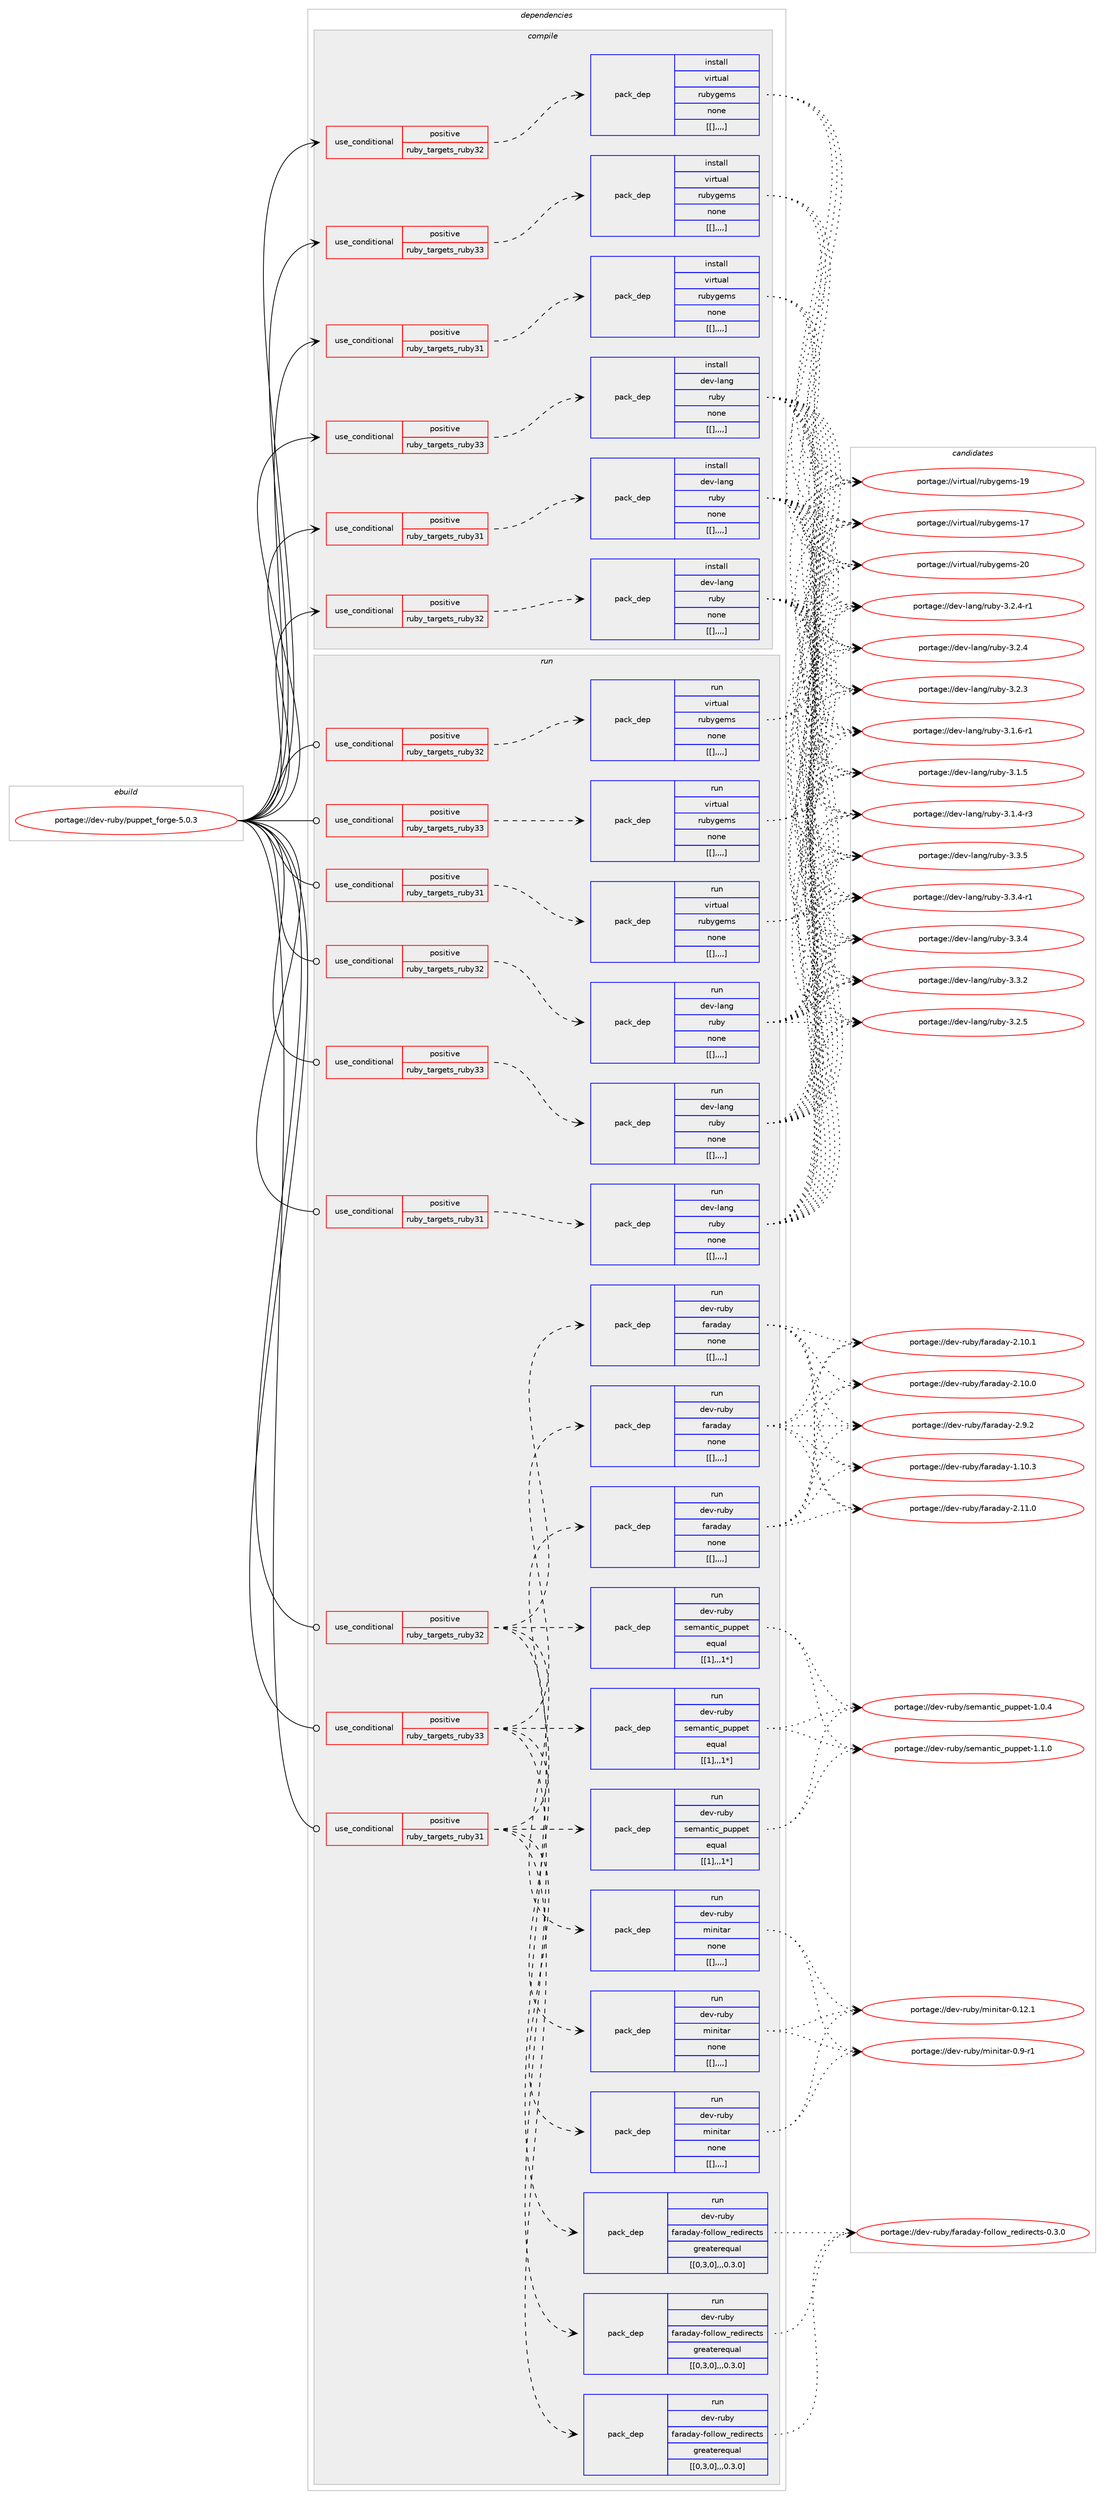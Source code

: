 digraph prolog {

# *************
# Graph options
# *************

newrank=true;
concentrate=true;
compound=true;
graph [rankdir=LR,fontname=Helvetica,fontsize=10,ranksep=1.5];#, ranksep=2.5, nodesep=0.2];
edge  [arrowhead=vee];
node  [fontname=Helvetica,fontsize=10];

# **********
# The ebuild
# **********

subgraph cluster_leftcol {
color=gray;
label=<<i>ebuild</i>>;
id [label="portage://dev-ruby/puppet_forge-5.0.3", color=red, width=4, href="../dev-ruby/puppet_forge-5.0.3.svg"];
}

# ****************
# The dependencies
# ****************

subgraph cluster_midcol {
color=gray;
label=<<i>dependencies</i>>;
subgraph cluster_compile {
fillcolor="#eeeeee";
style=filled;
label=<<i>compile</i>>;
subgraph cond54467 {
dependency198258 [label=<<TABLE BORDER="0" CELLBORDER="1" CELLSPACING="0" CELLPADDING="4"><TR><TD ROWSPAN="3" CELLPADDING="10">use_conditional</TD></TR><TR><TD>positive</TD></TR><TR><TD>ruby_targets_ruby31</TD></TR></TABLE>>, shape=none, color=red];
subgraph pack142446 {
dependency198259 [label=<<TABLE BORDER="0" CELLBORDER="1" CELLSPACING="0" CELLPADDING="4" WIDTH="220"><TR><TD ROWSPAN="6" CELLPADDING="30">pack_dep</TD></TR><TR><TD WIDTH="110">install</TD></TR><TR><TD>dev-lang</TD></TR><TR><TD>ruby</TD></TR><TR><TD>none</TD></TR><TR><TD>[[],,,,]</TD></TR></TABLE>>, shape=none, color=blue];
}
dependency198258:e -> dependency198259:w [weight=20,style="dashed",arrowhead="vee"];
}
id:e -> dependency198258:w [weight=20,style="solid",arrowhead="vee"];
subgraph cond54468 {
dependency198260 [label=<<TABLE BORDER="0" CELLBORDER="1" CELLSPACING="0" CELLPADDING="4"><TR><TD ROWSPAN="3" CELLPADDING="10">use_conditional</TD></TR><TR><TD>positive</TD></TR><TR><TD>ruby_targets_ruby31</TD></TR></TABLE>>, shape=none, color=red];
subgraph pack142447 {
dependency198261 [label=<<TABLE BORDER="0" CELLBORDER="1" CELLSPACING="0" CELLPADDING="4" WIDTH="220"><TR><TD ROWSPAN="6" CELLPADDING="30">pack_dep</TD></TR><TR><TD WIDTH="110">install</TD></TR><TR><TD>virtual</TD></TR><TR><TD>rubygems</TD></TR><TR><TD>none</TD></TR><TR><TD>[[],,,,]</TD></TR></TABLE>>, shape=none, color=blue];
}
dependency198260:e -> dependency198261:w [weight=20,style="dashed",arrowhead="vee"];
}
id:e -> dependency198260:w [weight=20,style="solid",arrowhead="vee"];
subgraph cond54469 {
dependency198262 [label=<<TABLE BORDER="0" CELLBORDER="1" CELLSPACING="0" CELLPADDING="4"><TR><TD ROWSPAN="3" CELLPADDING="10">use_conditional</TD></TR><TR><TD>positive</TD></TR><TR><TD>ruby_targets_ruby32</TD></TR></TABLE>>, shape=none, color=red];
subgraph pack142448 {
dependency198263 [label=<<TABLE BORDER="0" CELLBORDER="1" CELLSPACING="0" CELLPADDING="4" WIDTH="220"><TR><TD ROWSPAN="6" CELLPADDING="30">pack_dep</TD></TR><TR><TD WIDTH="110">install</TD></TR><TR><TD>dev-lang</TD></TR><TR><TD>ruby</TD></TR><TR><TD>none</TD></TR><TR><TD>[[],,,,]</TD></TR></TABLE>>, shape=none, color=blue];
}
dependency198262:e -> dependency198263:w [weight=20,style="dashed",arrowhead="vee"];
}
id:e -> dependency198262:w [weight=20,style="solid",arrowhead="vee"];
subgraph cond54470 {
dependency198264 [label=<<TABLE BORDER="0" CELLBORDER="1" CELLSPACING="0" CELLPADDING="4"><TR><TD ROWSPAN="3" CELLPADDING="10">use_conditional</TD></TR><TR><TD>positive</TD></TR><TR><TD>ruby_targets_ruby32</TD></TR></TABLE>>, shape=none, color=red];
subgraph pack142449 {
dependency198265 [label=<<TABLE BORDER="0" CELLBORDER="1" CELLSPACING="0" CELLPADDING="4" WIDTH="220"><TR><TD ROWSPAN="6" CELLPADDING="30">pack_dep</TD></TR><TR><TD WIDTH="110">install</TD></TR><TR><TD>virtual</TD></TR><TR><TD>rubygems</TD></TR><TR><TD>none</TD></TR><TR><TD>[[],,,,]</TD></TR></TABLE>>, shape=none, color=blue];
}
dependency198264:e -> dependency198265:w [weight=20,style="dashed",arrowhead="vee"];
}
id:e -> dependency198264:w [weight=20,style="solid",arrowhead="vee"];
subgraph cond54471 {
dependency198266 [label=<<TABLE BORDER="0" CELLBORDER="1" CELLSPACING="0" CELLPADDING="4"><TR><TD ROWSPAN="3" CELLPADDING="10">use_conditional</TD></TR><TR><TD>positive</TD></TR><TR><TD>ruby_targets_ruby33</TD></TR></TABLE>>, shape=none, color=red];
subgraph pack142450 {
dependency198267 [label=<<TABLE BORDER="0" CELLBORDER="1" CELLSPACING="0" CELLPADDING="4" WIDTH="220"><TR><TD ROWSPAN="6" CELLPADDING="30">pack_dep</TD></TR><TR><TD WIDTH="110">install</TD></TR><TR><TD>dev-lang</TD></TR><TR><TD>ruby</TD></TR><TR><TD>none</TD></TR><TR><TD>[[],,,,]</TD></TR></TABLE>>, shape=none, color=blue];
}
dependency198266:e -> dependency198267:w [weight=20,style="dashed",arrowhead="vee"];
}
id:e -> dependency198266:w [weight=20,style="solid",arrowhead="vee"];
subgraph cond54472 {
dependency198268 [label=<<TABLE BORDER="0" CELLBORDER="1" CELLSPACING="0" CELLPADDING="4"><TR><TD ROWSPAN="3" CELLPADDING="10">use_conditional</TD></TR><TR><TD>positive</TD></TR><TR><TD>ruby_targets_ruby33</TD></TR></TABLE>>, shape=none, color=red];
subgraph pack142451 {
dependency198269 [label=<<TABLE BORDER="0" CELLBORDER="1" CELLSPACING="0" CELLPADDING="4" WIDTH="220"><TR><TD ROWSPAN="6" CELLPADDING="30">pack_dep</TD></TR><TR><TD WIDTH="110">install</TD></TR><TR><TD>virtual</TD></TR><TR><TD>rubygems</TD></TR><TR><TD>none</TD></TR><TR><TD>[[],,,,]</TD></TR></TABLE>>, shape=none, color=blue];
}
dependency198268:e -> dependency198269:w [weight=20,style="dashed",arrowhead="vee"];
}
id:e -> dependency198268:w [weight=20,style="solid",arrowhead="vee"];
}
subgraph cluster_compileandrun {
fillcolor="#eeeeee";
style=filled;
label=<<i>compile and run</i>>;
}
subgraph cluster_run {
fillcolor="#eeeeee";
style=filled;
label=<<i>run</i>>;
subgraph cond54473 {
dependency198270 [label=<<TABLE BORDER="0" CELLBORDER="1" CELLSPACING="0" CELLPADDING="4"><TR><TD ROWSPAN="3" CELLPADDING="10">use_conditional</TD></TR><TR><TD>positive</TD></TR><TR><TD>ruby_targets_ruby31</TD></TR></TABLE>>, shape=none, color=red];
subgraph pack142452 {
dependency198271 [label=<<TABLE BORDER="0" CELLBORDER="1" CELLSPACING="0" CELLPADDING="4" WIDTH="220"><TR><TD ROWSPAN="6" CELLPADDING="30">pack_dep</TD></TR><TR><TD WIDTH="110">run</TD></TR><TR><TD>dev-lang</TD></TR><TR><TD>ruby</TD></TR><TR><TD>none</TD></TR><TR><TD>[[],,,,]</TD></TR></TABLE>>, shape=none, color=blue];
}
dependency198270:e -> dependency198271:w [weight=20,style="dashed",arrowhead="vee"];
}
id:e -> dependency198270:w [weight=20,style="solid",arrowhead="odot"];
subgraph cond54474 {
dependency198272 [label=<<TABLE BORDER="0" CELLBORDER="1" CELLSPACING="0" CELLPADDING="4"><TR><TD ROWSPAN="3" CELLPADDING="10">use_conditional</TD></TR><TR><TD>positive</TD></TR><TR><TD>ruby_targets_ruby31</TD></TR></TABLE>>, shape=none, color=red];
subgraph pack142453 {
dependency198273 [label=<<TABLE BORDER="0" CELLBORDER="1" CELLSPACING="0" CELLPADDING="4" WIDTH="220"><TR><TD ROWSPAN="6" CELLPADDING="30">pack_dep</TD></TR><TR><TD WIDTH="110">run</TD></TR><TR><TD>dev-ruby</TD></TR><TR><TD>faraday</TD></TR><TR><TD>none</TD></TR><TR><TD>[[],,,,]</TD></TR></TABLE>>, shape=none, color=blue];
}
dependency198272:e -> dependency198273:w [weight=20,style="dashed",arrowhead="vee"];
subgraph pack142454 {
dependency198274 [label=<<TABLE BORDER="0" CELLBORDER="1" CELLSPACING="0" CELLPADDING="4" WIDTH="220"><TR><TD ROWSPAN="6" CELLPADDING="30">pack_dep</TD></TR><TR><TD WIDTH="110">run</TD></TR><TR><TD>dev-ruby</TD></TR><TR><TD>faraday-follow_redirects</TD></TR><TR><TD>greaterequal</TD></TR><TR><TD>[[0,3,0],,,0.3.0]</TD></TR></TABLE>>, shape=none, color=blue];
}
dependency198272:e -> dependency198274:w [weight=20,style="dashed",arrowhead="vee"];
subgraph pack142455 {
dependency198275 [label=<<TABLE BORDER="0" CELLBORDER="1" CELLSPACING="0" CELLPADDING="4" WIDTH="220"><TR><TD ROWSPAN="6" CELLPADDING="30">pack_dep</TD></TR><TR><TD WIDTH="110">run</TD></TR><TR><TD>dev-ruby</TD></TR><TR><TD>minitar</TD></TR><TR><TD>none</TD></TR><TR><TD>[[],,,,]</TD></TR></TABLE>>, shape=none, color=blue];
}
dependency198272:e -> dependency198275:w [weight=20,style="dashed",arrowhead="vee"];
subgraph pack142456 {
dependency198276 [label=<<TABLE BORDER="0" CELLBORDER="1" CELLSPACING="0" CELLPADDING="4" WIDTH="220"><TR><TD ROWSPAN="6" CELLPADDING="30">pack_dep</TD></TR><TR><TD WIDTH="110">run</TD></TR><TR><TD>dev-ruby</TD></TR><TR><TD>semantic_puppet</TD></TR><TR><TD>equal</TD></TR><TR><TD>[[1],,,1*]</TD></TR></TABLE>>, shape=none, color=blue];
}
dependency198272:e -> dependency198276:w [weight=20,style="dashed",arrowhead="vee"];
}
id:e -> dependency198272:w [weight=20,style="solid",arrowhead="odot"];
subgraph cond54475 {
dependency198277 [label=<<TABLE BORDER="0" CELLBORDER="1" CELLSPACING="0" CELLPADDING="4"><TR><TD ROWSPAN="3" CELLPADDING="10">use_conditional</TD></TR><TR><TD>positive</TD></TR><TR><TD>ruby_targets_ruby31</TD></TR></TABLE>>, shape=none, color=red];
subgraph pack142457 {
dependency198278 [label=<<TABLE BORDER="0" CELLBORDER="1" CELLSPACING="0" CELLPADDING="4" WIDTH="220"><TR><TD ROWSPAN="6" CELLPADDING="30">pack_dep</TD></TR><TR><TD WIDTH="110">run</TD></TR><TR><TD>virtual</TD></TR><TR><TD>rubygems</TD></TR><TR><TD>none</TD></TR><TR><TD>[[],,,,]</TD></TR></TABLE>>, shape=none, color=blue];
}
dependency198277:e -> dependency198278:w [weight=20,style="dashed",arrowhead="vee"];
}
id:e -> dependency198277:w [weight=20,style="solid",arrowhead="odot"];
subgraph cond54476 {
dependency198279 [label=<<TABLE BORDER="0" CELLBORDER="1" CELLSPACING="0" CELLPADDING="4"><TR><TD ROWSPAN="3" CELLPADDING="10">use_conditional</TD></TR><TR><TD>positive</TD></TR><TR><TD>ruby_targets_ruby32</TD></TR></TABLE>>, shape=none, color=red];
subgraph pack142458 {
dependency198280 [label=<<TABLE BORDER="0" CELLBORDER="1" CELLSPACING="0" CELLPADDING="4" WIDTH="220"><TR><TD ROWSPAN="6" CELLPADDING="30">pack_dep</TD></TR><TR><TD WIDTH="110">run</TD></TR><TR><TD>dev-lang</TD></TR><TR><TD>ruby</TD></TR><TR><TD>none</TD></TR><TR><TD>[[],,,,]</TD></TR></TABLE>>, shape=none, color=blue];
}
dependency198279:e -> dependency198280:w [weight=20,style="dashed",arrowhead="vee"];
}
id:e -> dependency198279:w [weight=20,style="solid",arrowhead="odot"];
subgraph cond54477 {
dependency198281 [label=<<TABLE BORDER="0" CELLBORDER="1" CELLSPACING="0" CELLPADDING="4"><TR><TD ROWSPAN="3" CELLPADDING="10">use_conditional</TD></TR><TR><TD>positive</TD></TR><TR><TD>ruby_targets_ruby32</TD></TR></TABLE>>, shape=none, color=red];
subgraph pack142459 {
dependency198282 [label=<<TABLE BORDER="0" CELLBORDER="1" CELLSPACING="0" CELLPADDING="4" WIDTH="220"><TR><TD ROWSPAN="6" CELLPADDING="30">pack_dep</TD></TR><TR><TD WIDTH="110">run</TD></TR><TR><TD>dev-ruby</TD></TR><TR><TD>faraday</TD></TR><TR><TD>none</TD></TR><TR><TD>[[],,,,]</TD></TR></TABLE>>, shape=none, color=blue];
}
dependency198281:e -> dependency198282:w [weight=20,style="dashed",arrowhead="vee"];
subgraph pack142460 {
dependency198283 [label=<<TABLE BORDER="0" CELLBORDER="1" CELLSPACING="0" CELLPADDING="4" WIDTH="220"><TR><TD ROWSPAN="6" CELLPADDING="30">pack_dep</TD></TR><TR><TD WIDTH="110">run</TD></TR><TR><TD>dev-ruby</TD></TR><TR><TD>faraday-follow_redirects</TD></TR><TR><TD>greaterequal</TD></TR><TR><TD>[[0,3,0],,,0.3.0]</TD></TR></TABLE>>, shape=none, color=blue];
}
dependency198281:e -> dependency198283:w [weight=20,style="dashed",arrowhead="vee"];
subgraph pack142461 {
dependency198284 [label=<<TABLE BORDER="0" CELLBORDER="1" CELLSPACING="0" CELLPADDING="4" WIDTH="220"><TR><TD ROWSPAN="6" CELLPADDING="30">pack_dep</TD></TR><TR><TD WIDTH="110">run</TD></TR><TR><TD>dev-ruby</TD></TR><TR><TD>minitar</TD></TR><TR><TD>none</TD></TR><TR><TD>[[],,,,]</TD></TR></TABLE>>, shape=none, color=blue];
}
dependency198281:e -> dependency198284:w [weight=20,style="dashed",arrowhead="vee"];
subgraph pack142462 {
dependency198285 [label=<<TABLE BORDER="0" CELLBORDER="1" CELLSPACING="0" CELLPADDING="4" WIDTH="220"><TR><TD ROWSPAN="6" CELLPADDING="30">pack_dep</TD></TR><TR><TD WIDTH="110">run</TD></TR><TR><TD>dev-ruby</TD></TR><TR><TD>semantic_puppet</TD></TR><TR><TD>equal</TD></TR><TR><TD>[[1],,,1*]</TD></TR></TABLE>>, shape=none, color=blue];
}
dependency198281:e -> dependency198285:w [weight=20,style="dashed",arrowhead="vee"];
}
id:e -> dependency198281:w [weight=20,style="solid",arrowhead="odot"];
subgraph cond54478 {
dependency198286 [label=<<TABLE BORDER="0" CELLBORDER="1" CELLSPACING="0" CELLPADDING="4"><TR><TD ROWSPAN="3" CELLPADDING="10">use_conditional</TD></TR><TR><TD>positive</TD></TR><TR><TD>ruby_targets_ruby32</TD></TR></TABLE>>, shape=none, color=red];
subgraph pack142463 {
dependency198287 [label=<<TABLE BORDER="0" CELLBORDER="1" CELLSPACING="0" CELLPADDING="4" WIDTH="220"><TR><TD ROWSPAN="6" CELLPADDING="30">pack_dep</TD></TR><TR><TD WIDTH="110">run</TD></TR><TR><TD>virtual</TD></TR><TR><TD>rubygems</TD></TR><TR><TD>none</TD></TR><TR><TD>[[],,,,]</TD></TR></TABLE>>, shape=none, color=blue];
}
dependency198286:e -> dependency198287:w [weight=20,style="dashed",arrowhead="vee"];
}
id:e -> dependency198286:w [weight=20,style="solid",arrowhead="odot"];
subgraph cond54479 {
dependency198288 [label=<<TABLE BORDER="0" CELLBORDER="1" CELLSPACING="0" CELLPADDING="4"><TR><TD ROWSPAN="3" CELLPADDING="10">use_conditional</TD></TR><TR><TD>positive</TD></TR><TR><TD>ruby_targets_ruby33</TD></TR></TABLE>>, shape=none, color=red];
subgraph pack142464 {
dependency198289 [label=<<TABLE BORDER="0" CELLBORDER="1" CELLSPACING="0" CELLPADDING="4" WIDTH="220"><TR><TD ROWSPAN="6" CELLPADDING="30">pack_dep</TD></TR><TR><TD WIDTH="110">run</TD></TR><TR><TD>dev-lang</TD></TR><TR><TD>ruby</TD></TR><TR><TD>none</TD></TR><TR><TD>[[],,,,]</TD></TR></TABLE>>, shape=none, color=blue];
}
dependency198288:e -> dependency198289:w [weight=20,style="dashed",arrowhead="vee"];
}
id:e -> dependency198288:w [weight=20,style="solid",arrowhead="odot"];
subgraph cond54480 {
dependency198290 [label=<<TABLE BORDER="0" CELLBORDER="1" CELLSPACING="0" CELLPADDING="4"><TR><TD ROWSPAN="3" CELLPADDING="10">use_conditional</TD></TR><TR><TD>positive</TD></TR><TR><TD>ruby_targets_ruby33</TD></TR></TABLE>>, shape=none, color=red];
subgraph pack142465 {
dependency198291 [label=<<TABLE BORDER="0" CELLBORDER="1" CELLSPACING="0" CELLPADDING="4" WIDTH="220"><TR><TD ROWSPAN="6" CELLPADDING="30">pack_dep</TD></TR><TR><TD WIDTH="110">run</TD></TR><TR><TD>dev-ruby</TD></TR><TR><TD>faraday</TD></TR><TR><TD>none</TD></TR><TR><TD>[[],,,,]</TD></TR></TABLE>>, shape=none, color=blue];
}
dependency198290:e -> dependency198291:w [weight=20,style="dashed",arrowhead="vee"];
subgraph pack142466 {
dependency198292 [label=<<TABLE BORDER="0" CELLBORDER="1" CELLSPACING="0" CELLPADDING="4" WIDTH="220"><TR><TD ROWSPAN="6" CELLPADDING="30">pack_dep</TD></TR><TR><TD WIDTH="110">run</TD></TR><TR><TD>dev-ruby</TD></TR><TR><TD>faraday-follow_redirects</TD></TR><TR><TD>greaterequal</TD></TR><TR><TD>[[0,3,0],,,0.3.0]</TD></TR></TABLE>>, shape=none, color=blue];
}
dependency198290:e -> dependency198292:w [weight=20,style="dashed",arrowhead="vee"];
subgraph pack142467 {
dependency198293 [label=<<TABLE BORDER="0" CELLBORDER="1" CELLSPACING="0" CELLPADDING="4" WIDTH="220"><TR><TD ROWSPAN="6" CELLPADDING="30">pack_dep</TD></TR><TR><TD WIDTH="110">run</TD></TR><TR><TD>dev-ruby</TD></TR><TR><TD>minitar</TD></TR><TR><TD>none</TD></TR><TR><TD>[[],,,,]</TD></TR></TABLE>>, shape=none, color=blue];
}
dependency198290:e -> dependency198293:w [weight=20,style="dashed",arrowhead="vee"];
subgraph pack142468 {
dependency198294 [label=<<TABLE BORDER="0" CELLBORDER="1" CELLSPACING="0" CELLPADDING="4" WIDTH="220"><TR><TD ROWSPAN="6" CELLPADDING="30">pack_dep</TD></TR><TR><TD WIDTH="110">run</TD></TR><TR><TD>dev-ruby</TD></TR><TR><TD>semantic_puppet</TD></TR><TR><TD>equal</TD></TR><TR><TD>[[1],,,1*]</TD></TR></TABLE>>, shape=none, color=blue];
}
dependency198290:e -> dependency198294:w [weight=20,style="dashed",arrowhead="vee"];
}
id:e -> dependency198290:w [weight=20,style="solid",arrowhead="odot"];
subgraph cond54481 {
dependency198295 [label=<<TABLE BORDER="0" CELLBORDER="1" CELLSPACING="0" CELLPADDING="4"><TR><TD ROWSPAN="3" CELLPADDING="10">use_conditional</TD></TR><TR><TD>positive</TD></TR><TR><TD>ruby_targets_ruby33</TD></TR></TABLE>>, shape=none, color=red];
subgraph pack142469 {
dependency198296 [label=<<TABLE BORDER="0" CELLBORDER="1" CELLSPACING="0" CELLPADDING="4" WIDTH="220"><TR><TD ROWSPAN="6" CELLPADDING="30">pack_dep</TD></TR><TR><TD WIDTH="110">run</TD></TR><TR><TD>virtual</TD></TR><TR><TD>rubygems</TD></TR><TR><TD>none</TD></TR><TR><TD>[[],,,,]</TD></TR></TABLE>>, shape=none, color=blue];
}
dependency198295:e -> dependency198296:w [weight=20,style="dashed",arrowhead="vee"];
}
id:e -> dependency198295:w [weight=20,style="solid",arrowhead="odot"];
}
}

# **************
# The candidates
# **************

subgraph cluster_choices {
rank=same;
color=gray;
label=<<i>candidates</i>>;

subgraph choice142446 {
color=black;
nodesep=1;
choice10010111845108971101034711411798121455146514653 [label="portage://dev-lang/ruby-3.3.5", color=red, width=4,href="../dev-lang/ruby-3.3.5.svg"];
choice100101118451089711010347114117981214551465146524511449 [label="portage://dev-lang/ruby-3.3.4-r1", color=red, width=4,href="../dev-lang/ruby-3.3.4-r1.svg"];
choice10010111845108971101034711411798121455146514652 [label="portage://dev-lang/ruby-3.3.4", color=red, width=4,href="../dev-lang/ruby-3.3.4.svg"];
choice10010111845108971101034711411798121455146514650 [label="portage://dev-lang/ruby-3.3.2", color=red, width=4,href="../dev-lang/ruby-3.3.2.svg"];
choice10010111845108971101034711411798121455146504653 [label="portage://dev-lang/ruby-3.2.5", color=red, width=4,href="../dev-lang/ruby-3.2.5.svg"];
choice100101118451089711010347114117981214551465046524511449 [label="portage://dev-lang/ruby-3.2.4-r1", color=red, width=4,href="../dev-lang/ruby-3.2.4-r1.svg"];
choice10010111845108971101034711411798121455146504652 [label="portage://dev-lang/ruby-3.2.4", color=red, width=4,href="../dev-lang/ruby-3.2.4.svg"];
choice10010111845108971101034711411798121455146504651 [label="portage://dev-lang/ruby-3.2.3", color=red, width=4,href="../dev-lang/ruby-3.2.3.svg"];
choice100101118451089711010347114117981214551464946544511449 [label="portage://dev-lang/ruby-3.1.6-r1", color=red, width=4,href="../dev-lang/ruby-3.1.6-r1.svg"];
choice10010111845108971101034711411798121455146494653 [label="portage://dev-lang/ruby-3.1.5", color=red, width=4,href="../dev-lang/ruby-3.1.5.svg"];
choice100101118451089711010347114117981214551464946524511451 [label="portage://dev-lang/ruby-3.1.4-r3", color=red, width=4,href="../dev-lang/ruby-3.1.4-r3.svg"];
dependency198259:e -> choice10010111845108971101034711411798121455146514653:w [style=dotted,weight="100"];
dependency198259:e -> choice100101118451089711010347114117981214551465146524511449:w [style=dotted,weight="100"];
dependency198259:e -> choice10010111845108971101034711411798121455146514652:w [style=dotted,weight="100"];
dependency198259:e -> choice10010111845108971101034711411798121455146514650:w [style=dotted,weight="100"];
dependency198259:e -> choice10010111845108971101034711411798121455146504653:w [style=dotted,weight="100"];
dependency198259:e -> choice100101118451089711010347114117981214551465046524511449:w [style=dotted,weight="100"];
dependency198259:e -> choice10010111845108971101034711411798121455146504652:w [style=dotted,weight="100"];
dependency198259:e -> choice10010111845108971101034711411798121455146504651:w [style=dotted,weight="100"];
dependency198259:e -> choice100101118451089711010347114117981214551464946544511449:w [style=dotted,weight="100"];
dependency198259:e -> choice10010111845108971101034711411798121455146494653:w [style=dotted,weight="100"];
dependency198259:e -> choice100101118451089711010347114117981214551464946524511451:w [style=dotted,weight="100"];
}
subgraph choice142447 {
color=black;
nodesep=1;
choice118105114116117971084711411798121103101109115455048 [label="portage://virtual/rubygems-20", color=red, width=4,href="../virtual/rubygems-20.svg"];
choice118105114116117971084711411798121103101109115454957 [label="portage://virtual/rubygems-19", color=red, width=4,href="../virtual/rubygems-19.svg"];
choice118105114116117971084711411798121103101109115454955 [label="portage://virtual/rubygems-17", color=red, width=4,href="../virtual/rubygems-17.svg"];
dependency198261:e -> choice118105114116117971084711411798121103101109115455048:w [style=dotted,weight="100"];
dependency198261:e -> choice118105114116117971084711411798121103101109115454957:w [style=dotted,weight="100"];
dependency198261:e -> choice118105114116117971084711411798121103101109115454955:w [style=dotted,weight="100"];
}
subgraph choice142448 {
color=black;
nodesep=1;
choice10010111845108971101034711411798121455146514653 [label="portage://dev-lang/ruby-3.3.5", color=red, width=4,href="../dev-lang/ruby-3.3.5.svg"];
choice100101118451089711010347114117981214551465146524511449 [label="portage://dev-lang/ruby-3.3.4-r1", color=red, width=4,href="../dev-lang/ruby-3.3.4-r1.svg"];
choice10010111845108971101034711411798121455146514652 [label="portage://dev-lang/ruby-3.3.4", color=red, width=4,href="../dev-lang/ruby-3.3.4.svg"];
choice10010111845108971101034711411798121455146514650 [label="portage://dev-lang/ruby-3.3.2", color=red, width=4,href="../dev-lang/ruby-3.3.2.svg"];
choice10010111845108971101034711411798121455146504653 [label="portage://dev-lang/ruby-3.2.5", color=red, width=4,href="../dev-lang/ruby-3.2.5.svg"];
choice100101118451089711010347114117981214551465046524511449 [label="portage://dev-lang/ruby-3.2.4-r1", color=red, width=4,href="../dev-lang/ruby-3.2.4-r1.svg"];
choice10010111845108971101034711411798121455146504652 [label="portage://dev-lang/ruby-3.2.4", color=red, width=4,href="../dev-lang/ruby-3.2.4.svg"];
choice10010111845108971101034711411798121455146504651 [label="portage://dev-lang/ruby-3.2.3", color=red, width=4,href="../dev-lang/ruby-3.2.3.svg"];
choice100101118451089711010347114117981214551464946544511449 [label="portage://dev-lang/ruby-3.1.6-r1", color=red, width=4,href="../dev-lang/ruby-3.1.6-r1.svg"];
choice10010111845108971101034711411798121455146494653 [label="portage://dev-lang/ruby-3.1.5", color=red, width=4,href="../dev-lang/ruby-3.1.5.svg"];
choice100101118451089711010347114117981214551464946524511451 [label="portage://dev-lang/ruby-3.1.4-r3", color=red, width=4,href="../dev-lang/ruby-3.1.4-r3.svg"];
dependency198263:e -> choice10010111845108971101034711411798121455146514653:w [style=dotted,weight="100"];
dependency198263:e -> choice100101118451089711010347114117981214551465146524511449:w [style=dotted,weight="100"];
dependency198263:e -> choice10010111845108971101034711411798121455146514652:w [style=dotted,weight="100"];
dependency198263:e -> choice10010111845108971101034711411798121455146514650:w [style=dotted,weight="100"];
dependency198263:e -> choice10010111845108971101034711411798121455146504653:w [style=dotted,weight="100"];
dependency198263:e -> choice100101118451089711010347114117981214551465046524511449:w [style=dotted,weight="100"];
dependency198263:e -> choice10010111845108971101034711411798121455146504652:w [style=dotted,weight="100"];
dependency198263:e -> choice10010111845108971101034711411798121455146504651:w [style=dotted,weight="100"];
dependency198263:e -> choice100101118451089711010347114117981214551464946544511449:w [style=dotted,weight="100"];
dependency198263:e -> choice10010111845108971101034711411798121455146494653:w [style=dotted,weight="100"];
dependency198263:e -> choice100101118451089711010347114117981214551464946524511451:w [style=dotted,weight="100"];
}
subgraph choice142449 {
color=black;
nodesep=1;
choice118105114116117971084711411798121103101109115455048 [label="portage://virtual/rubygems-20", color=red, width=4,href="../virtual/rubygems-20.svg"];
choice118105114116117971084711411798121103101109115454957 [label="portage://virtual/rubygems-19", color=red, width=4,href="../virtual/rubygems-19.svg"];
choice118105114116117971084711411798121103101109115454955 [label="portage://virtual/rubygems-17", color=red, width=4,href="../virtual/rubygems-17.svg"];
dependency198265:e -> choice118105114116117971084711411798121103101109115455048:w [style=dotted,weight="100"];
dependency198265:e -> choice118105114116117971084711411798121103101109115454957:w [style=dotted,weight="100"];
dependency198265:e -> choice118105114116117971084711411798121103101109115454955:w [style=dotted,weight="100"];
}
subgraph choice142450 {
color=black;
nodesep=1;
choice10010111845108971101034711411798121455146514653 [label="portage://dev-lang/ruby-3.3.5", color=red, width=4,href="../dev-lang/ruby-3.3.5.svg"];
choice100101118451089711010347114117981214551465146524511449 [label="portage://dev-lang/ruby-3.3.4-r1", color=red, width=4,href="../dev-lang/ruby-3.3.4-r1.svg"];
choice10010111845108971101034711411798121455146514652 [label="portage://dev-lang/ruby-3.3.4", color=red, width=4,href="../dev-lang/ruby-3.3.4.svg"];
choice10010111845108971101034711411798121455146514650 [label="portage://dev-lang/ruby-3.3.2", color=red, width=4,href="../dev-lang/ruby-3.3.2.svg"];
choice10010111845108971101034711411798121455146504653 [label="portage://dev-lang/ruby-3.2.5", color=red, width=4,href="../dev-lang/ruby-3.2.5.svg"];
choice100101118451089711010347114117981214551465046524511449 [label="portage://dev-lang/ruby-3.2.4-r1", color=red, width=4,href="../dev-lang/ruby-3.2.4-r1.svg"];
choice10010111845108971101034711411798121455146504652 [label="portage://dev-lang/ruby-3.2.4", color=red, width=4,href="../dev-lang/ruby-3.2.4.svg"];
choice10010111845108971101034711411798121455146504651 [label="portage://dev-lang/ruby-3.2.3", color=red, width=4,href="../dev-lang/ruby-3.2.3.svg"];
choice100101118451089711010347114117981214551464946544511449 [label="portage://dev-lang/ruby-3.1.6-r1", color=red, width=4,href="../dev-lang/ruby-3.1.6-r1.svg"];
choice10010111845108971101034711411798121455146494653 [label="portage://dev-lang/ruby-3.1.5", color=red, width=4,href="../dev-lang/ruby-3.1.5.svg"];
choice100101118451089711010347114117981214551464946524511451 [label="portage://dev-lang/ruby-3.1.4-r3", color=red, width=4,href="../dev-lang/ruby-3.1.4-r3.svg"];
dependency198267:e -> choice10010111845108971101034711411798121455146514653:w [style=dotted,weight="100"];
dependency198267:e -> choice100101118451089711010347114117981214551465146524511449:w [style=dotted,weight="100"];
dependency198267:e -> choice10010111845108971101034711411798121455146514652:w [style=dotted,weight="100"];
dependency198267:e -> choice10010111845108971101034711411798121455146514650:w [style=dotted,weight="100"];
dependency198267:e -> choice10010111845108971101034711411798121455146504653:w [style=dotted,weight="100"];
dependency198267:e -> choice100101118451089711010347114117981214551465046524511449:w [style=dotted,weight="100"];
dependency198267:e -> choice10010111845108971101034711411798121455146504652:w [style=dotted,weight="100"];
dependency198267:e -> choice10010111845108971101034711411798121455146504651:w [style=dotted,weight="100"];
dependency198267:e -> choice100101118451089711010347114117981214551464946544511449:w [style=dotted,weight="100"];
dependency198267:e -> choice10010111845108971101034711411798121455146494653:w [style=dotted,weight="100"];
dependency198267:e -> choice100101118451089711010347114117981214551464946524511451:w [style=dotted,weight="100"];
}
subgraph choice142451 {
color=black;
nodesep=1;
choice118105114116117971084711411798121103101109115455048 [label="portage://virtual/rubygems-20", color=red, width=4,href="../virtual/rubygems-20.svg"];
choice118105114116117971084711411798121103101109115454957 [label="portage://virtual/rubygems-19", color=red, width=4,href="../virtual/rubygems-19.svg"];
choice118105114116117971084711411798121103101109115454955 [label="portage://virtual/rubygems-17", color=red, width=4,href="../virtual/rubygems-17.svg"];
dependency198269:e -> choice118105114116117971084711411798121103101109115455048:w [style=dotted,weight="100"];
dependency198269:e -> choice118105114116117971084711411798121103101109115454957:w [style=dotted,weight="100"];
dependency198269:e -> choice118105114116117971084711411798121103101109115454955:w [style=dotted,weight="100"];
}
subgraph choice142452 {
color=black;
nodesep=1;
choice10010111845108971101034711411798121455146514653 [label="portage://dev-lang/ruby-3.3.5", color=red, width=4,href="../dev-lang/ruby-3.3.5.svg"];
choice100101118451089711010347114117981214551465146524511449 [label="portage://dev-lang/ruby-3.3.4-r1", color=red, width=4,href="../dev-lang/ruby-3.3.4-r1.svg"];
choice10010111845108971101034711411798121455146514652 [label="portage://dev-lang/ruby-3.3.4", color=red, width=4,href="../dev-lang/ruby-3.3.4.svg"];
choice10010111845108971101034711411798121455146514650 [label="portage://dev-lang/ruby-3.3.2", color=red, width=4,href="../dev-lang/ruby-3.3.2.svg"];
choice10010111845108971101034711411798121455146504653 [label="portage://dev-lang/ruby-3.2.5", color=red, width=4,href="../dev-lang/ruby-3.2.5.svg"];
choice100101118451089711010347114117981214551465046524511449 [label="portage://dev-lang/ruby-3.2.4-r1", color=red, width=4,href="../dev-lang/ruby-3.2.4-r1.svg"];
choice10010111845108971101034711411798121455146504652 [label="portage://dev-lang/ruby-3.2.4", color=red, width=4,href="../dev-lang/ruby-3.2.4.svg"];
choice10010111845108971101034711411798121455146504651 [label="portage://dev-lang/ruby-3.2.3", color=red, width=4,href="../dev-lang/ruby-3.2.3.svg"];
choice100101118451089711010347114117981214551464946544511449 [label="portage://dev-lang/ruby-3.1.6-r1", color=red, width=4,href="../dev-lang/ruby-3.1.6-r1.svg"];
choice10010111845108971101034711411798121455146494653 [label="portage://dev-lang/ruby-3.1.5", color=red, width=4,href="../dev-lang/ruby-3.1.5.svg"];
choice100101118451089711010347114117981214551464946524511451 [label="portage://dev-lang/ruby-3.1.4-r3", color=red, width=4,href="../dev-lang/ruby-3.1.4-r3.svg"];
dependency198271:e -> choice10010111845108971101034711411798121455146514653:w [style=dotted,weight="100"];
dependency198271:e -> choice100101118451089711010347114117981214551465146524511449:w [style=dotted,weight="100"];
dependency198271:e -> choice10010111845108971101034711411798121455146514652:w [style=dotted,weight="100"];
dependency198271:e -> choice10010111845108971101034711411798121455146514650:w [style=dotted,weight="100"];
dependency198271:e -> choice10010111845108971101034711411798121455146504653:w [style=dotted,weight="100"];
dependency198271:e -> choice100101118451089711010347114117981214551465046524511449:w [style=dotted,weight="100"];
dependency198271:e -> choice10010111845108971101034711411798121455146504652:w [style=dotted,weight="100"];
dependency198271:e -> choice10010111845108971101034711411798121455146504651:w [style=dotted,weight="100"];
dependency198271:e -> choice100101118451089711010347114117981214551464946544511449:w [style=dotted,weight="100"];
dependency198271:e -> choice10010111845108971101034711411798121455146494653:w [style=dotted,weight="100"];
dependency198271:e -> choice100101118451089711010347114117981214551464946524511451:w [style=dotted,weight="100"];
}
subgraph choice142453 {
color=black;
nodesep=1;
choice10010111845114117981214710297114971009712145504649494648 [label="portage://dev-ruby/faraday-2.11.0", color=red, width=4,href="../dev-ruby/faraday-2.11.0.svg"];
choice10010111845114117981214710297114971009712145504649484649 [label="portage://dev-ruby/faraday-2.10.1", color=red, width=4,href="../dev-ruby/faraday-2.10.1.svg"];
choice10010111845114117981214710297114971009712145504649484648 [label="portage://dev-ruby/faraday-2.10.0", color=red, width=4,href="../dev-ruby/faraday-2.10.0.svg"];
choice100101118451141179812147102971149710097121455046574650 [label="portage://dev-ruby/faraday-2.9.2", color=red, width=4,href="../dev-ruby/faraday-2.9.2.svg"];
choice10010111845114117981214710297114971009712145494649484651 [label="portage://dev-ruby/faraday-1.10.3", color=red, width=4,href="../dev-ruby/faraday-1.10.3.svg"];
dependency198273:e -> choice10010111845114117981214710297114971009712145504649494648:w [style=dotted,weight="100"];
dependency198273:e -> choice10010111845114117981214710297114971009712145504649484649:w [style=dotted,weight="100"];
dependency198273:e -> choice10010111845114117981214710297114971009712145504649484648:w [style=dotted,weight="100"];
dependency198273:e -> choice100101118451141179812147102971149710097121455046574650:w [style=dotted,weight="100"];
dependency198273:e -> choice10010111845114117981214710297114971009712145494649484651:w [style=dotted,weight="100"];
}
subgraph choice142454 {
color=black;
nodesep=1;
choice100101118451141179812147102971149710097121451021111081081111199511410110010511410199116115454846514648 [label="portage://dev-ruby/faraday-follow_redirects-0.3.0", color=red, width=4,href="../dev-ruby/faraday-follow_redirects-0.3.0.svg"];
dependency198274:e -> choice100101118451141179812147102971149710097121451021111081081111199511410110010511410199116115454846514648:w [style=dotted,weight="100"];
}
subgraph choice142455 {
color=black;
nodesep=1;
choice1001011184511411798121471091051101051169711445484649504649 [label="portage://dev-ruby/minitar-0.12.1", color=red, width=4,href="../dev-ruby/minitar-0.12.1.svg"];
choice10010111845114117981214710910511010511697114454846574511449 [label="portage://dev-ruby/minitar-0.9-r1", color=red, width=4,href="../dev-ruby/minitar-0.9-r1.svg"];
dependency198275:e -> choice1001011184511411798121471091051101051169711445484649504649:w [style=dotted,weight="100"];
dependency198275:e -> choice10010111845114117981214710910511010511697114454846574511449:w [style=dotted,weight="100"];
}
subgraph choice142456 {
color=black;
nodesep=1;
choice100101118451141179812147115101109971101161059995112117112112101116454946494648 [label="portage://dev-ruby/semantic_puppet-1.1.0", color=red, width=4,href="../dev-ruby/semantic_puppet-1.1.0.svg"];
choice100101118451141179812147115101109971101161059995112117112112101116454946484652 [label="portage://dev-ruby/semantic_puppet-1.0.4", color=red, width=4,href="../dev-ruby/semantic_puppet-1.0.4.svg"];
dependency198276:e -> choice100101118451141179812147115101109971101161059995112117112112101116454946494648:w [style=dotted,weight="100"];
dependency198276:e -> choice100101118451141179812147115101109971101161059995112117112112101116454946484652:w [style=dotted,weight="100"];
}
subgraph choice142457 {
color=black;
nodesep=1;
choice118105114116117971084711411798121103101109115455048 [label="portage://virtual/rubygems-20", color=red, width=4,href="../virtual/rubygems-20.svg"];
choice118105114116117971084711411798121103101109115454957 [label="portage://virtual/rubygems-19", color=red, width=4,href="../virtual/rubygems-19.svg"];
choice118105114116117971084711411798121103101109115454955 [label="portage://virtual/rubygems-17", color=red, width=4,href="../virtual/rubygems-17.svg"];
dependency198278:e -> choice118105114116117971084711411798121103101109115455048:w [style=dotted,weight="100"];
dependency198278:e -> choice118105114116117971084711411798121103101109115454957:w [style=dotted,weight="100"];
dependency198278:e -> choice118105114116117971084711411798121103101109115454955:w [style=dotted,weight="100"];
}
subgraph choice142458 {
color=black;
nodesep=1;
choice10010111845108971101034711411798121455146514653 [label="portage://dev-lang/ruby-3.3.5", color=red, width=4,href="../dev-lang/ruby-3.3.5.svg"];
choice100101118451089711010347114117981214551465146524511449 [label="portage://dev-lang/ruby-3.3.4-r1", color=red, width=4,href="../dev-lang/ruby-3.3.4-r1.svg"];
choice10010111845108971101034711411798121455146514652 [label="portage://dev-lang/ruby-3.3.4", color=red, width=4,href="../dev-lang/ruby-3.3.4.svg"];
choice10010111845108971101034711411798121455146514650 [label="portage://dev-lang/ruby-3.3.2", color=red, width=4,href="../dev-lang/ruby-3.3.2.svg"];
choice10010111845108971101034711411798121455146504653 [label="portage://dev-lang/ruby-3.2.5", color=red, width=4,href="../dev-lang/ruby-3.2.5.svg"];
choice100101118451089711010347114117981214551465046524511449 [label="portage://dev-lang/ruby-3.2.4-r1", color=red, width=4,href="../dev-lang/ruby-3.2.4-r1.svg"];
choice10010111845108971101034711411798121455146504652 [label="portage://dev-lang/ruby-3.2.4", color=red, width=4,href="../dev-lang/ruby-3.2.4.svg"];
choice10010111845108971101034711411798121455146504651 [label="portage://dev-lang/ruby-3.2.3", color=red, width=4,href="../dev-lang/ruby-3.2.3.svg"];
choice100101118451089711010347114117981214551464946544511449 [label="portage://dev-lang/ruby-3.1.6-r1", color=red, width=4,href="../dev-lang/ruby-3.1.6-r1.svg"];
choice10010111845108971101034711411798121455146494653 [label="portage://dev-lang/ruby-3.1.5", color=red, width=4,href="../dev-lang/ruby-3.1.5.svg"];
choice100101118451089711010347114117981214551464946524511451 [label="portage://dev-lang/ruby-3.1.4-r3", color=red, width=4,href="../dev-lang/ruby-3.1.4-r3.svg"];
dependency198280:e -> choice10010111845108971101034711411798121455146514653:w [style=dotted,weight="100"];
dependency198280:e -> choice100101118451089711010347114117981214551465146524511449:w [style=dotted,weight="100"];
dependency198280:e -> choice10010111845108971101034711411798121455146514652:w [style=dotted,weight="100"];
dependency198280:e -> choice10010111845108971101034711411798121455146514650:w [style=dotted,weight="100"];
dependency198280:e -> choice10010111845108971101034711411798121455146504653:w [style=dotted,weight="100"];
dependency198280:e -> choice100101118451089711010347114117981214551465046524511449:w [style=dotted,weight="100"];
dependency198280:e -> choice10010111845108971101034711411798121455146504652:w [style=dotted,weight="100"];
dependency198280:e -> choice10010111845108971101034711411798121455146504651:w [style=dotted,weight="100"];
dependency198280:e -> choice100101118451089711010347114117981214551464946544511449:w [style=dotted,weight="100"];
dependency198280:e -> choice10010111845108971101034711411798121455146494653:w [style=dotted,weight="100"];
dependency198280:e -> choice100101118451089711010347114117981214551464946524511451:w [style=dotted,weight="100"];
}
subgraph choice142459 {
color=black;
nodesep=1;
choice10010111845114117981214710297114971009712145504649494648 [label="portage://dev-ruby/faraday-2.11.0", color=red, width=4,href="../dev-ruby/faraday-2.11.0.svg"];
choice10010111845114117981214710297114971009712145504649484649 [label="portage://dev-ruby/faraday-2.10.1", color=red, width=4,href="../dev-ruby/faraday-2.10.1.svg"];
choice10010111845114117981214710297114971009712145504649484648 [label="portage://dev-ruby/faraday-2.10.0", color=red, width=4,href="../dev-ruby/faraday-2.10.0.svg"];
choice100101118451141179812147102971149710097121455046574650 [label="portage://dev-ruby/faraday-2.9.2", color=red, width=4,href="../dev-ruby/faraday-2.9.2.svg"];
choice10010111845114117981214710297114971009712145494649484651 [label="portage://dev-ruby/faraday-1.10.3", color=red, width=4,href="../dev-ruby/faraday-1.10.3.svg"];
dependency198282:e -> choice10010111845114117981214710297114971009712145504649494648:w [style=dotted,weight="100"];
dependency198282:e -> choice10010111845114117981214710297114971009712145504649484649:w [style=dotted,weight="100"];
dependency198282:e -> choice10010111845114117981214710297114971009712145504649484648:w [style=dotted,weight="100"];
dependency198282:e -> choice100101118451141179812147102971149710097121455046574650:w [style=dotted,weight="100"];
dependency198282:e -> choice10010111845114117981214710297114971009712145494649484651:w [style=dotted,weight="100"];
}
subgraph choice142460 {
color=black;
nodesep=1;
choice100101118451141179812147102971149710097121451021111081081111199511410110010511410199116115454846514648 [label="portage://dev-ruby/faraday-follow_redirects-0.3.0", color=red, width=4,href="../dev-ruby/faraday-follow_redirects-0.3.0.svg"];
dependency198283:e -> choice100101118451141179812147102971149710097121451021111081081111199511410110010511410199116115454846514648:w [style=dotted,weight="100"];
}
subgraph choice142461 {
color=black;
nodesep=1;
choice1001011184511411798121471091051101051169711445484649504649 [label="portage://dev-ruby/minitar-0.12.1", color=red, width=4,href="../dev-ruby/minitar-0.12.1.svg"];
choice10010111845114117981214710910511010511697114454846574511449 [label="portage://dev-ruby/minitar-0.9-r1", color=red, width=4,href="../dev-ruby/minitar-0.9-r1.svg"];
dependency198284:e -> choice1001011184511411798121471091051101051169711445484649504649:w [style=dotted,weight="100"];
dependency198284:e -> choice10010111845114117981214710910511010511697114454846574511449:w [style=dotted,weight="100"];
}
subgraph choice142462 {
color=black;
nodesep=1;
choice100101118451141179812147115101109971101161059995112117112112101116454946494648 [label="portage://dev-ruby/semantic_puppet-1.1.0", color=red, width=4,href="../dev-ruby/semantic_puppet-1.1.0.svg"];
choice100101118451141179812147115101109971101161059995112117112112101116454946484652 [label="portage://dev-ruby/semantic_puppet-1.0.4", color=red, width=4,href="../dev-ruby/semantic_puppet-1.0.4.svg"];
dependency198285:e -> choice100101118451141179812147115101109971101161059995112117112112101116454946494648:w [style=dotted,weight="100"];
dependency198285:e -> choice100101118451141179812147115101109971101161059995112117112112101116454946484652:w [style=dotted,weight="100"];
}
subgraph choice142463 {
color=black;
nodesep=1;
choice118105114116117971084711411798121103101109115455048 [label="portage://virtual/rubygems-20", color=red, width=4,href="../virtual/rubygems-20.svg"];
choice118105114116117971084711411798121103101109115454957 [label="portage://virtual/rubygems-19", color=red, width=4,href="../virtual/rubygems-19.svg"];
choice118105114116117971084711411798121103101109115454955 [label="portage://virtual/rubygems-17", color=red, width=4,href="../virtual/rubygems-17.svg"];
dependency198287:e -> choice118105114116117971084711411798121103101109115455048:w [style=dotted,weight="100"];
dependency198287:e -> choice118105114116117971084711411798121103101109115454957:w [style=dotted,weight="100"];
dependency198287:e -> choice118105114116117971084711411798121103101109115454955:w [style=dotted,weight="100"];
}
subgraph choice142464 {
color=black;
nodesep=1;
choice10010111845108971101034711411798121455146514653 [label="portage://dev-lang/ruby-3.3.5", color=red, width=4,href="../dev-lang/ruby-3.3.5.svg"];
choice100101118451089711010347114117981214551465146524511449 [label="portage://dev-lang/ruby-3.3.4-r1", color=red, width=4,href="../dev-lang/ruby-3.3.4-r1.svg"];
choice10010111845108971101034711411798121455146514652 [label="portage://dev-lang/ruby-3.3.4", color=red, width=4,href="../dev-lang/ruby-3.3.4.svg"];
choice10010111845108971101034711411798121455146514650 [label="portage://dev-lang/ruby-3.3.2", color=red, width=4,href="../dev-lang/ruby-3.3.2.svg"];
choice10010111845108971101034711411798121455146504653 [label="portage://dev-lang/ruby-3.2.5", color=red, width=4,href="../dev-lang/ruby-3.2.5.svg"];
choice100101118451089711010347114117981214551465046524511449 [label="portage://dev-lang/ruby-3.2.4-r1", color=red, width=4,href="../dev-lang/ruby-3.2.4-r1.svg"];
choice10010111845108971101034711411798121455146504652 [label="portage://dev-lang/ruby-3.2.4", color=red, width=4,href="../dev-lang/ruby-3.2.4.svg"];
choice10010111845108971101034711411798121455146504651 [label="portage://dev-lang/ruby-3.2.3", color=red, width=4,href="../dev-lang/ruby-3.2.3.svg"];
choice100101118451089711010347114117981214551464946544511449 [label="portage://dev-lang/ruby-3.1.6-r1", color=red, width=4,href="../dev-lang/ruby-3.1.6-r1.svg"];
choice10010111845108971101034711411798121455146494653 [label="portage://dev-lang/ruby-3.1.5", color=red, width=4,href="../dev-lang/ruby-3.1.5.svg"];
choice100101118451089711010347114117981214551464946524511451 [label="portage://dev-lang/ruby-3.1.4-r3", color=red, width=4,href="../dev-lang/ruby-3.1.4-r3.svg"];
dependency198289:e -> choice10010111845108971101034711411798121455146514653:w [style=dotted,weight="100"];
dependency198289:e -> choice100101118451089711010347114117981214551465146524511449:w [style=dotted,weight="100"];
dependency198289:e -> choice10010111845108971101034711411798121455146514652:w [style=dotted,weight="100"];
dependency198289:e -> choice10010111845108971101034711411798121455146514650:w [style=dotted,weight="100"];
dependency198289:e -> choice10010111845108971101034711411798121455146504653:w [style=dotted,weight="100"];
dependency198289:e -> choice100101118451089711010347114117981214551465046524511449:w [style=dotted,weight="100"];
dependency198289:e -> choice10010111845108971101034711411798121455146504652:w [style=dotted,weight="100"];
dependency198289:e -> choice10010111845108971101034711411798121455146504651:w [style=dotted,weight="100"];
dependency198289:e -> choice100101118451089711010347114117981214551464946544511449:w [style=dotted,weight="100"];
dependency198289:e -> choice10010111845108971101034711411798121455146494653:w [style=dotted,weight="100"];
dependency198289:e -> choice100101118451089711010347114117981214551464946524511451:w [style=dotted,weight="100"];
}
subgraph choice142465 {
color=black;
nodesep=1;
choice10010111845114117981214710297114971009712145504649494648 [label="portage://dev-ruby/faraday-2.11.0", color=red, width=4,href="../dev-ruby/faraday-2.11.0.svg"];
choice10010111845114117981214710297114971009712145504649484649 [label="portage://dev-ruby/faraday-2.10.1", color=red, width=4,href="../dev-ruby/faraday-2.10.1.svg"];
choice10010111845114117981214710297114971009712145504649484648 [label="portage://dev-ruby/faraday-2.10.0", color=red, width=4,href="../dev-ruby/faraday-2.10.0.svg"];
choice100101118451141179812147102971149710097121455046574650 [label="portage://dev-ruby/faraday-2.9.2", color=red, width=4,href="../dev-ruby/faraday-2.9.2.svg"];
choice10010111845114117981214710297114971009712145494649484651 [label="portage://dev-ruby/faraday-1.10.3", color=red, width=4,href="../dev-ruby/faraday-1.10.3.svg"];
dependency198291:e -> choice10010111845114117981214710297114971009712145504649494648:w [style=dotted,weight="100"];
dependency198291:e -> choice10010111845114117981214710297114971009712145504649484649:w [style=dotted,weight="100"];
dependency198291:e -> choice10010111845114117981214710297114971009712145504649484648:w [style=dotted,weight="100"];
dependency198291:e -> choice100101118451141179812147102971149710097121455046574650:w [style=dotted,weight="100"];
dependency198291:e -> choice10010111845114117981214710297114971009712145494649484651:w [style=dotted,weight="100"];
}
subgraph choice142466 {
color=black;
nodesep=1;
choice100101118451141179812147102971149710097121451021111081081111199511410110010511410199116115454846514648 [label="portage://dev-ruby/faraday-follow_redirects-0.3.0", color=red, width=4,href="../dev-ruby/faraday-follow_redirects-0.3.0.svg"];
dependency198292:e -> choice100101118451141179812147102971149710097121451021111081081111199511410110010511410199116115454846514648:w [style=dotted,weight="100"];
}
subgraph choice142467 {
color=black;
nodesep=1;
choice1001011184511411798121471091051101051169711445484649504649 [label="portage://dev-ruby/minitar-0.12.1", color=red, width=4,href="../dev-ruby/minitar-0.12.1.svg"];
choice10010111845114117981214710910511010511697114454846574511449 [label="portage://dev-ruby/minitar-0.9-r1", color=red, width=4,href="../dev-ruby/minitar-0.9-r1.svg"];
dependency198293:e -> choice1001011184511411798121471091051101051169711445484649504649:w [style=dotted,weight="100"];
dependency198293:e -> choice10010111845114117981214710910511010511697114454846574511449:w [style=dotted,weight="100"];
}
subgraph choice142468 {
color=black;
nodesep=1;
choice100101118451141179812147115101109971101161059995112117112112101116454946494648 [label="portage://dev-ruby/semantic_puppet-1.1.0", color=red, width=4,href="../dev-ruby/semantic_puppet-1.1.0.svg"];
choice100101118451141179812147115101109971101161059995112117112112101116454946484652 [label="portage://dev-ruby/semantic_puppet-1.0.4", color=red, width=4,href="../dev-ruby/semantic_puppet-1.0.4.svg"];
dependency198294:e -> choice100101118451141179812147115101109971101161059995112117112112101116454946494648:w [style=dotted,weight="100"];
dependency198294:e -> choice100101118451141179812147115101109971101161059995112117112112101116454946484652:w [style=dotted,weight="100"];
}
subgraph choice142469 {
color=black;
nodesep=1;
choice118105114116117971084711411798121103101109115455048 [label="portage://virtual/rubygems-20", color=red, width=4,href="../virtual/rubygems-20.svg"];
choice118105114116117971084711411798121103101109115454957 [label="portage://virtual/rubygems-19", color=red, width=4,href="../virtual/rubygems-19.svg"];
choice118105114116117971084711411798121103101109115454955 [label="portage://virtual/rubygems-17", color=red, width=4,href="../virtual/rubygems-17.svg"];
dependency198296:e -> choice118105114116117971084711411798121103101109115455048:w [style=dotted,weight="100"];
dependency198296:e -> choice118105114116117971084711411798121103101109115454957:w [style=dotted,weight="100"];
dependency198296:e -> choice118105114116117971084711411798121103101109115454955:w [style=dotted,weight="100"];
}
}

}
